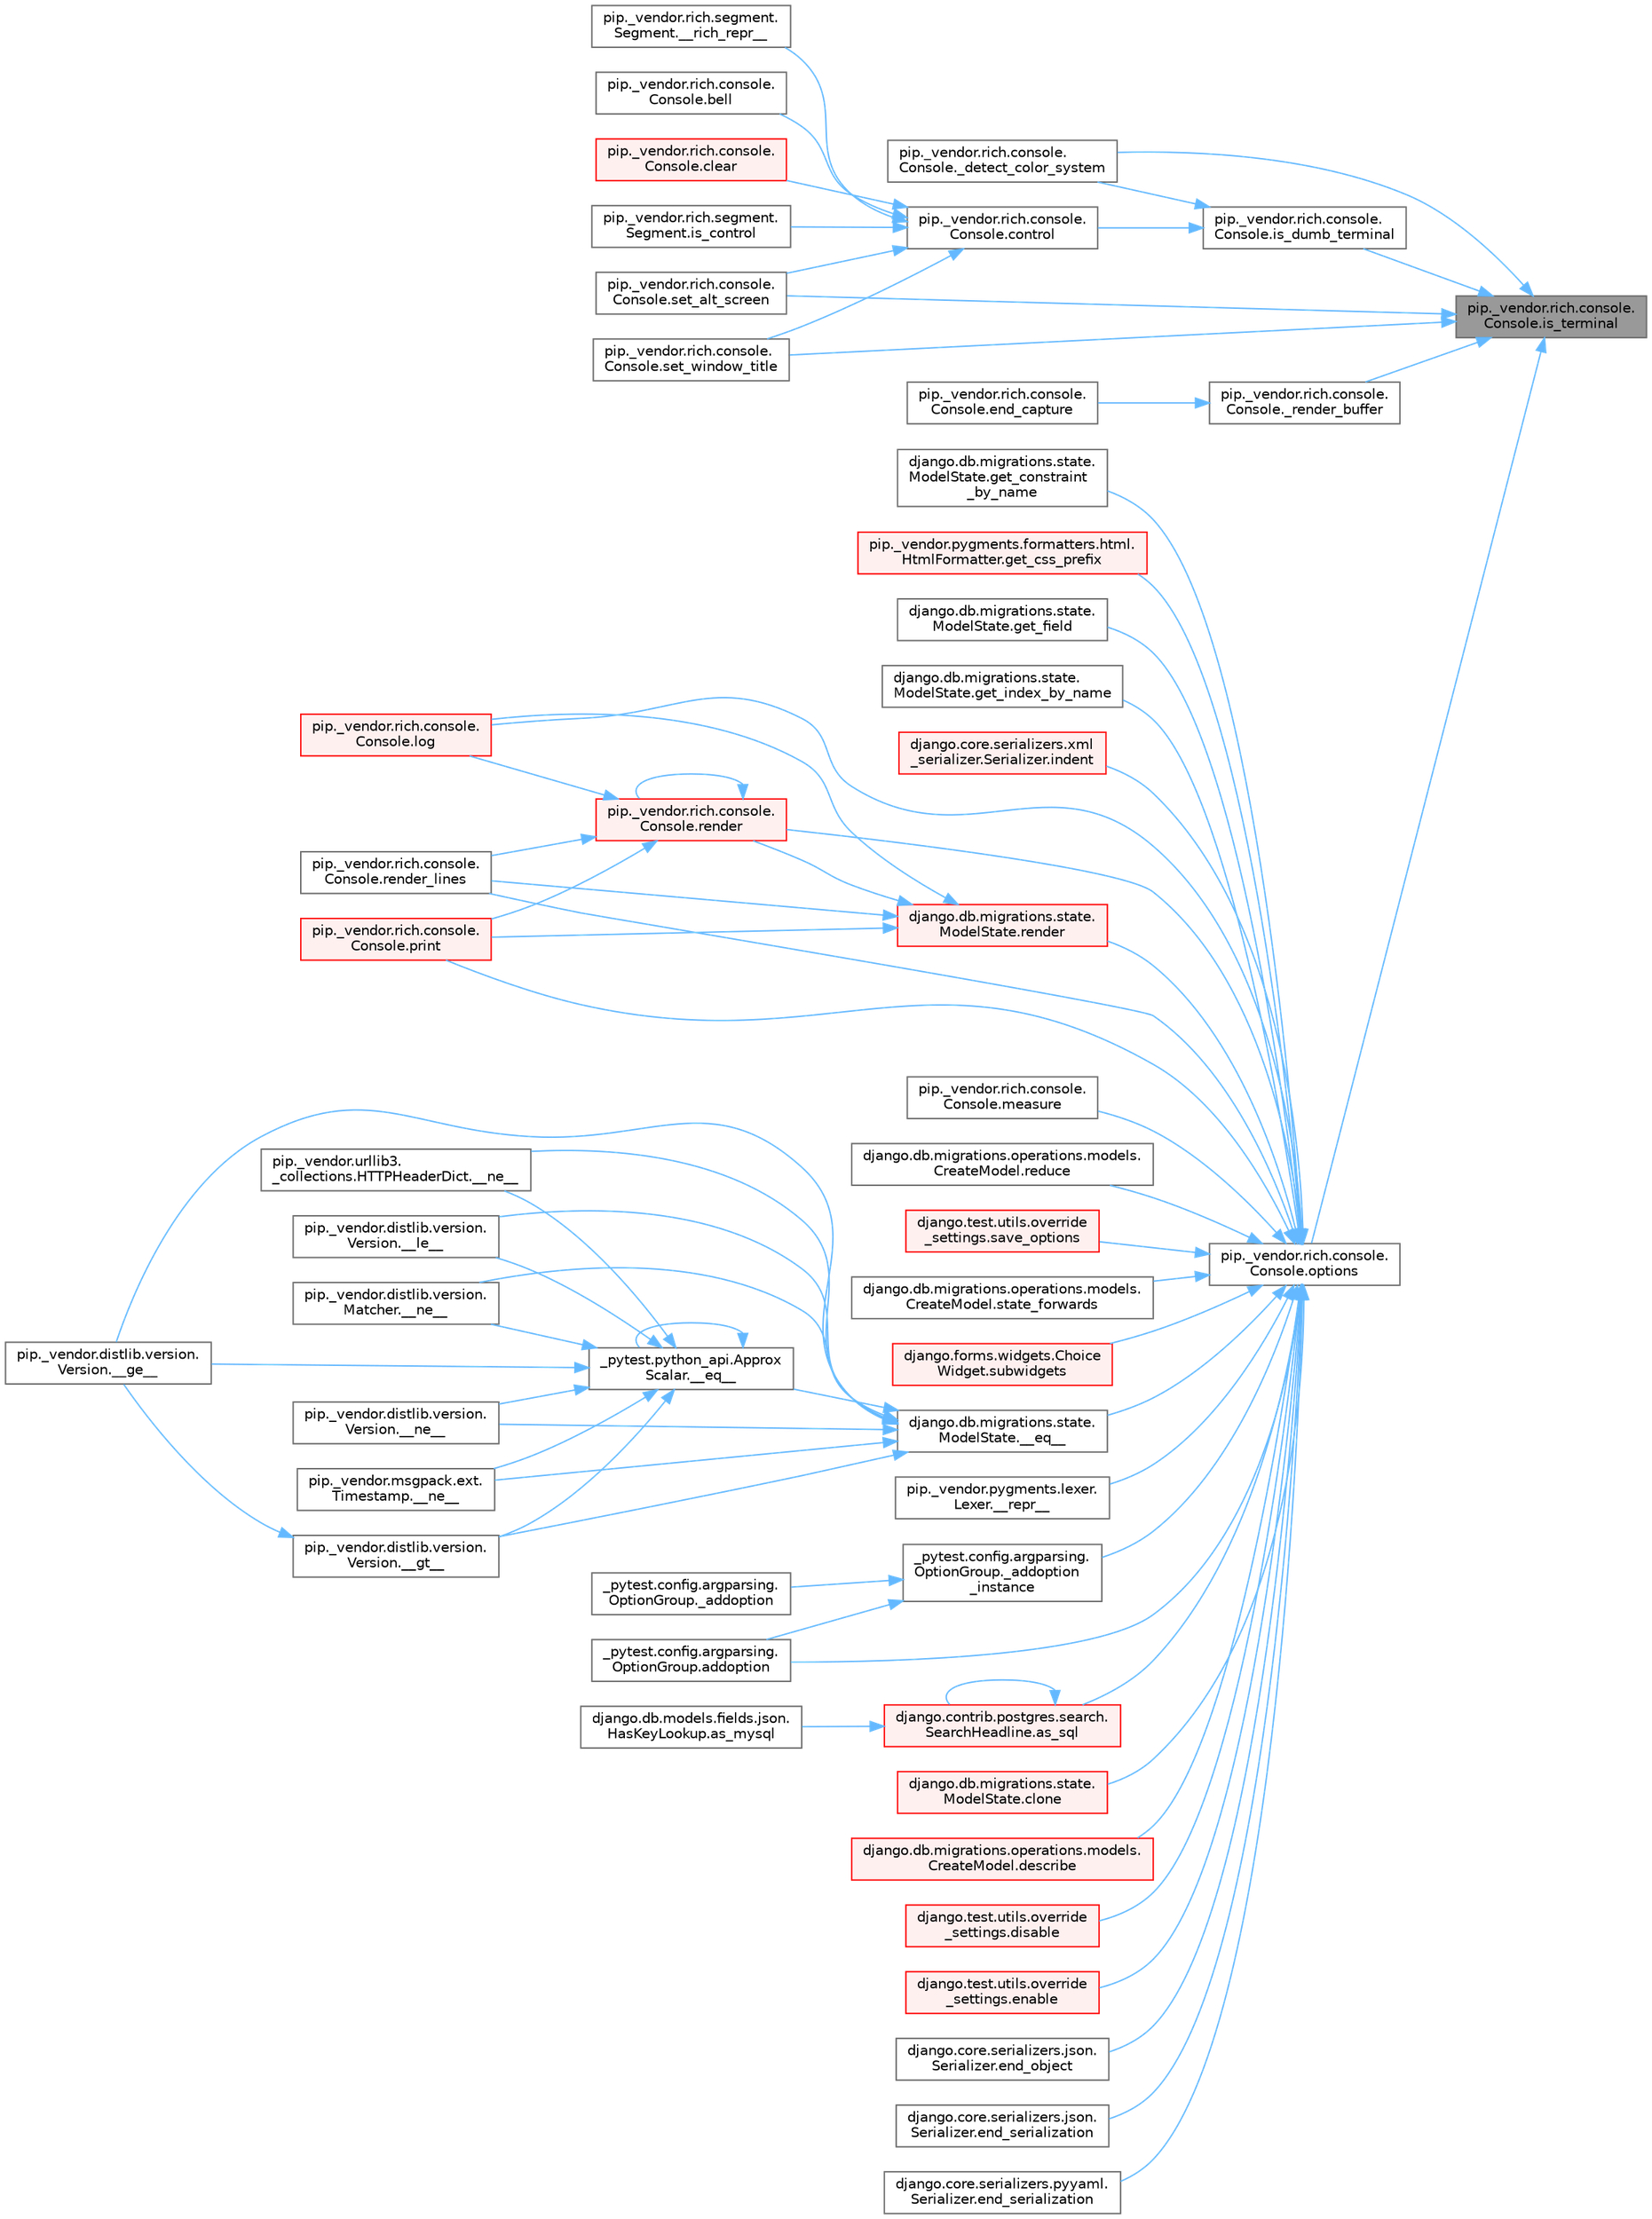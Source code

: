 digraph "pip._vendor.rich.console.Console.is_terminal"
{
 // LATEX_PDF_SIZE
  bgcolor="transparent";
  edge [fontname=Helvetica,fontsize=10,labelfontname=Helvetica,labelfontsize=10];
  node [fontname=Helvetica,fontsize=10,shape=box,height=0.2,width=0.4];
  rankdir="RL";
  Node1 [id="Node000001",label="pip._vendor.rich.console.\lConsole.is_terminal",height=0.2,width=0.4,color="gray40", fillcolor="grey60", style="filled", fontcolor="black",tooltip=" "];
  Node1 -> Node2 [id="edge1_Node000001_Node000002",dir="back",color="steelblue1",style="solid",tooltip=" "];
  Node2 [id="Node000002",label="pip._vendor.rich.console.\lConsole._detect_color_system",height=0.2,width=0.4,color="grey40", fillcolor="white", style="filled",URL="$classpip_1_1__vendor_1_1rich_1_1console_1_1_console.html#a6754bc9279773e1e7da952846d46c700",tooltip=" "];
  Node1 -> Node3 [id="edge2_Node000001_Node000003",dir="back",color="steelblue1",style="solid",tooltip=" "];
  Node3 [id="Node000003",label="pip._vendor.rich.console.\lConsole._render_buffer",height=0.2,width=0.4,color="grey40", fillcolor="white", style="filled",URL="$classpip_1_1__vendor_1_1rich_1_1console_1_1_console.html#a77e752f71e66ab77ff617c0d791b15e4",tooltip=" "];
  Node3 -> Node4 [id="edge3_Node000003_Node000004",dir="back",color="steelblue1",style="solid",tooltip=" "];
  Node4 [id="Node000004",label="pip._vendor.rich.console.\lConsole.end_capture",height=0.2,width=0.4,color="grey40", fillcolor="white", style="filled",URL="$classpip_1_1__vendor_1_1rich_1_1console_1_1_console.html#a99a29007b769351e160fc43ffc868902",tooltip=" "];
  Node1 -> Node5 [id="edge4_Node000001_Node000005",dir="back",color="steelblue1",style="solid",tooltip=" "];
  Node5 [id="Node000005",label="pip._vendor.rich.console.\lConsole.is_dumb_terminal",height=0.2,width=0.4,color="grey40", fillcolor="white", style="filled",URL="$classpip_1_1__vendor_1_1rich_1_1console_1_1_console.html#aee4dd2e4d0b85eb67c99a6eae0cf6b35",tooltip=" "];
  Node5 -> Node2 [id="edge5_Node000005_Node000002",dir="back",color="steelblue1",style="solid",tooltip=" "];
  Node5 -> Node6 [id="edge6_Node000005_Node000006",dir="back",color="steelblue1",style="solid",tooltip=" "];
  Node6 [id="Node000006",label="pip._vendor.rich.console.\lConsole.control",height=0.2,width=0.4,color="grey40", fillcolor="white", style="filled",URL="$classpip_1_1__vendor_1_1rich_1_1console_1_1_console.html#a8ab200feaa21a0a6894c1b84e46ce9bd",tooltip=" "];
  Node6 -> Node7 [id="edge7_Node000006_Node000007",dir="back",color="steelblue1",style="solid",tooltip=" "];
  Node7 [id="Node000007",label="pip._vendor.rich.segment.\lSegment.__rich_repr__",height=0.2,width=0.4,color="grey40", fillcolor="white", style="filled",URL="$classpip_1_1__vendor_1_1rich_1_1segment_1_1_segment.html#a74fd1384097a81b6f59516eaa0aa948e",tooltip=" "];
  Node6 -> Node8 [id="edge8_Node000006_Node000008",dir="back",color="steelblue1",style="solid",tooltip=" "];
  Node8 [id="Node000008",label="pip._vendor.rich.console.\lConsole.bell",height=0.2,width=0.4,color="grey40", fillcolor="white", style="filled",URL="$classpip_1_1__vendor_1_1rich_1_1console_1_1_console.html#a348eb00855bc260c0ae58310833e97d0",tooltip=" "];
  Node6 -> Node9 [id="edge9_Node000006_Node000009",dir="back",color="steelblue1",style="solid",tooltip=" "];
  Node9 [id="Node000009",label="pip._vendor.rich.console.\lConsole.clear",height=0.2,width=0.4,color="red", fillcolor="#FFF0F0", style="filled",URL="$classpip_1_1__vendor_1_1rich_1_1console_1_1_console.html#a070ad8e3a6105d8de88b03a9e1f3a17f",tooltip=" "];
  Node6 -> Node3187 [id="edge10_Node000006_Node003187",dir="back",color="steelblue1",style="solid",tooltip=" "];
  Node3187 [id="Node003187",label="pip._vendor.rich.segment.\lSegment.is_control",height=0.2,width=0.4,color="grey40", fillcolor="white", style="filled",URL="$classpip_1_1__vendor_1_1rich_1_1segment_1_1_segment.html#a3bea4071c47732aa96c78e4eed5fdf52",tooltip=" "];
  Node6 -> Node3188 [id="edge11_Node000006_Node003188",dir="back",color="steelblue1",style="solid",tooltip=" "];
  Node3188 [id="Node003188",label="pip._vendor.rich.console.\lConsole.set_alt_screen",height=0.2,width=0.4,color="grey40", fillcolor="white", style="filled",URL="$classpip_1_1__vendor_1_1rich_1_1console_1_1_console.html#a9cf99545cefcba7f70fa2a6684f59182",tooltip=" "];
  Node6 -> Node3189 [id="edge12_Node000006_Node003189",dir="back",color="steelblue1",style="solid",tooltip=" "];
  Node3189 [id="Node003189",label="pip._vendor.rich.console.\lConsole.set_window_title",height=0.2,width=0.4,color="grey40", fillcolor="white", style="filled",URL="$classpip_1_1__vendor_1_1rich_1_1console_1_1_console.html#ac41b14853db3c79a78e6346200c2a847",tooltip=" "];
  Node1 -> Node1393 [id="edge13_Node000001_Node001393",dir="back",color="steelblue1",style="solid",tooltip=" "];
  Node1393 [id="Node001393",label="pip._vendor.rich.console.\lConsole.options",height=0.2,width=0.4,color="grey40", fillcolor="white", style="filled",URL="$classpip_1_1__vendor_1_1rich_1_1console_1_1_console.html#a41c8efe30ea45a9a4a3f8c34c688fe00",tooltip=" "];
  Node1393 -> Node956 [id="edge14_Node001393_Node000956",dir="back",color="steelblue1",style="solid",tooltip=" "];
  Node956 [id="Node000956",label="django.db.migrations.state.\lModelState.__eq__",height=0.2,width=0.4,color="grey40", fillcolor="white", style="filled",URL="$classdjango_1_1db_1_1migrations_1_1state_1_1_model_state.html#ae338faa36574cfa53f86dac5ac80176d",tooltip=" "];
  Node956 -> Node66 [id="edge15_Node000956_Node000066",dir="back",color="steelblue1",style="solid",tooltip=" "];
  Node66 [id="Node000066",label="_pytest.python_api.Approx\lScalar.__eq__",height=0.2,width=0.4,color="grey40", fillcolor="white", style="filled",URL="$class__pytest_1_1python__api_1_1_approx_scalar.html#af4601ee4ca7409927f88c83ebfc3d923",tooltip=" "];
  Node66 -> Node66 [id="edge16_Node000066_Node000066",dir="back",color="steelblue1",style="solid",tooltip=" "];
  Node66 -> Node67 [id="edge17_Node000066_Node000067",dir="back",color="steelblue1",style="solid",tooltip=" "];
  Node67 [id="Node000067",label="pip._vendor.distlib.version.\lVersion.__ge__",height=0.2,width=0.4,color="grey40", fillcolor="white", style="filled",URL="$classpip_1_1__vendor_1_1distlib_1_1version_1_1_version.html#aa6b7b889cebc687ddb5ed9040d01b1ec",tooltip=" "];
  Node66 -> Node68 [id="edge18_Node000066_Node000068",dir="back",color="steelblue1",style="solid",tooltip=" "];
  Node68 [id="Node000068",label="pip._vendor.distlib.version.\lVersion.__gt__",height=0.2,width=0.4,color="grey40", fillcolor="white", style="filled",URL="$classpip_1_1__vendor_1_1distlib_1_1version_1_1_version.html#a51cf0c8da1bb6829173ff6861b10cb5f",tooltip=" "];
  Node68 -> Node67 [id="edge19_Node000068_Node000067",dir="back",color="steelblue1",style="solid",tooltip=" "];
  Node66 -> Node69 [id="edge20_Node000066_Node000069",dir="back",color="steelblue1",style="solid",tooltip=" "];
  Node69 [id="Node000069",label="pip._vendor.distlib.version.\lVersion.__le__",height=0.2,width=0.4,color="grey40", fillcolor="white", style="filled",URL="$classpip_1_1__vendor_1_1distlib_1_1version_1_1_version.html#ae5e2c5d9b76377e286fcf92a382cbb8b",tooltip=" "];
  Node66 -> Node70 [id="edge21_Node000066_Node000070",dir="back",color="steelblue1",style="solid",tooltip=" "];
  Node70 [id="Node000070",label="pip._vendor.distlib.version.\lMatcher.__ne__",height=0.2,width=0.4,color="grey40", fillcolor="white", style="filled",URL="$classpip_1_1__vendor_1_1distlib_1_1version_1_1_matcher.html#a24f8f8a4686bff3018fee5d22f4e02f1",tooltip=" "];
  Node66 -> Node71 [id="edge22_Node000066_Node000071",dir="back",color="steelblue1",style="solid",tooltip=" "];
  Node71 [id="Node000071",label="pip._vendor.distlib.version.\lVersion.__ne__",height=0.2,width=0.4,color="grey40", fillcolor="white", style="filled",URL="$classpip_1_1__vendor_1_1distlib_1_1version_1_1_version.html#aea3cdf6db007318ab1a2e8d144e2a4a1",tooltip=" "];
  Node66 -> Node72 [id="edge23_Node000066_Node000072",dir="back",color="steelblue1",style="solid",tooltip=" "];
  Node72 [id="Node000072",label="pip._vendor.msgpack.ext.\lTimestamp.__ne__",height=0.2,width=0.4,color="grey40", fillcolor="white", style="filled",URL="$classpip_1_1__vendor_1_1msgpack_1_1ext_1_1_timestamp.html#ac38b8cada8075f7a1133b06bc99b2317",tooltip=" "];
  Node66 -> Node73 [id="edge24_Node000066_Node000073",dir="back",color="steelblue1",style="solid",tooltip=" "];
  Node73 [id="Node000073",label="pip._vendor.urllib3.\l_collections.HTTPHeaderDict.__ne__",height=0.2,width=0.4,color="grey40", fillcolor="white", style="filled",URL="$classpip_1_1__vendor_1_1urllib3_1_1__collections_1_1_h_t_t_p_header_dict.html#aa7766a9499d33160a1258e140e35a806",tooltip=" "];
  Node956 -> Node67 [id="edge25_Node000956_Node000067",dir="back",color="steelblue1",style="solid",tooltip=" "];
  Node956 -> Node68 [id="edge26_Node000956_Node000068",dir="back",color="steelblue1",style="solid",tooltip=" "];
  Node956 -> Node69 [id="edge27_Node000956_Node000069",dir="back",color="steelblue1",style="solid",tooltip=" "];
  Node956 -> Node70 [id="edge28_Node000956_Node000070",dir="back",color="steelblue1",style="solid",tooltip=" "];
  Node956 -> Node71 [id="edge29_Node000956_Node000071",dir="back",color="steelblue1",style="solid",tooltip=" "];
  Node956 -> Node72 [id="edge30_Node000956_Node000072",dir="back",color="steelblue1",style="solid",tooltip=" "];
  Node956 -> Node73 [id="edge31_Node000956_Node000073",dir="back",color="steelblue1",style="solid",tooltip=" "];
  Node1393 -> Node1394 [id="edge32_Node001393_Node001394",dir="back",color="steelblue1",style="solid",tooltip=" "];
  Node1394 [id="Node001394",label="pip._vendor.pygments.lexer.\lLexer.__repr__",height=0.2,width=0.4,color="grey40", fillcolor="white", style="filled",URL="$classpip_1_1__vendor_1_1pygments_1_1lexer_1_1_lexer.html#a01cb8d659bdc8f8b1262ac4f2c227097",tooltip=" "];
  Node1393 -> Node1395 [id="edge33_Node001393_Node001395",dir="back",color="steelblue1",style="solid",tooltip=" "];
  Node1395 [id="Node001395",label="_pytest.config.argparsing.\lOptionGroup._addoption\l_instance",height=0.2,width=0.4,color="grey40", fillcolor="white", style="filled",URL="$class__pytest_1_1config_1_1argparsing_1_1_option_group.html#ad58bb06684870c5483c49b69f6266dbe",tooltip=" "];
  Node1395 -> Node1396 [id="edge34_Node001395_Node001396",dir="back",color="steelblue1",style="solid",tooltip=" "];
  Node1396 [id="Node001396",label="_pytest.config.argparsing.\lOptionGroup._addoption",height=0.2,width=0.4,color="grey40", fillcolor="white", style="filled",URL="$class__pytest_1_1config_1_1argparsing_1_1_option_group.html#aa9188d4ba4d317422eeefc892012a0f3",tooltip=" "];
  Node1395 -> Node1397 [id="edge35_Node001395_Node001397",dir="back",color="steelblue1",style="solid",tooltip=" "];
  Node1397 [id="Node001397",label="_pytest.config.argparsing.\lOptionGroup.addoption",height=0.2,width=0.4,color="grey40", fillcolor="white", style="filled",URL="$class__pytest_1_1config_1_1argparsing_1_1_option_group.html#aa61b6afd73ebaa7cdcdb51e6f671c06c",tooltip=" "];
  Node1393 -> Node1397 [id="edge36_Node001393_Node001397",dir="back",color="steelblue1",style="solid",tooltip=" "];
  Node1393 -> Node1398 [id="edge37_Node001393_Node001398",dir="back",color="steelblue1",style="solid",tooltip=" "];
  Node1398 [id="Node001398",label="django.contrib.postgres.search.\lSearchHeadline.as_sql",height=0.2,width=0.4,color="red", fillcolor="#FFF0F0", style="filled",URL="$classdjango_1_1contrib_1_1postgres_1_1search_1_1_search_headline.html#a1305fdd710fd745a4f7e2793911b1ff0",tooltip=" "];
  Node1398 -> Node356 [id="edge38_Node001398_Node000356",dir="back",color="steelblue1",style="solid",tooltip=" "];
  Node356 [id="Node000356",label="django.db.models.fields.json.\lHasKeyLookup.as_mysql",height=0.2,width=0.4,color="grey40", fillcolor="white", style="filled",URL="$classdjango_1_1db_1_1models_1_1fields_1_1json_1_1_has_key_lookup.html#a10f67427287f2c0ea32513ca6f481e96",tooltip=" "];
  Node1398 -> Node1398 [id="edge39_Node001398_Node001398",dir="back",color="steelblue1",style="solid",tooltip=" "];
  Node1393 -> Node1399 [id="edge40_Node001393_Node001399",dir="back",color="steelblue1",style="solid",tooltip=" "];
  Node1399 [id="Node001399",label="django.db.migrations.state.\lModelState.clone",height=0.2,width=0.4,color="red", fillcolor="#FFF0F0", style="filled",URL="$classdjango_1_1db_1_1migrations_1_1state_1_1_model_state.html#a8c95c79710929be2c1fe723bb3f50d43",tooltip=" "];
  Node1393 -> Node1400 [id="edge41_Node001393_Node001400",dir="back",color="steelblue1",style="solid",tooltip=" "];
  Node1400 [id="Node001400",label="django.db.migrations.operations.models.\lCreateModel.describe",height=0.2,width=0.4,color="red", fillcolor="#FFF0F0", style="filled",URL="$classdjango_1_1db_1_1migrations_1_1operations_1_1models_1_1_create_model.html#ab9b2919d28b5d911b5d76a2161ba4330",tooltip=" "];
  Node1393 -> Node1404 [id="edge42_Node001393_Node001404",dir="back",color="steelblue1",style="solid",tooltip=" "];
  Node1404 [id="Node001404",label="django.test.utils.override\l_settings.disable",height=0.2,width=0.4,color="red", fillcolor="#FFF0F0", style="filled",URL="$classdjango_1_1test_1_1utils_1_1override__settings.html#a3308964de996d3516f1122d5962fe8ba",tooltip=" "];
  Node1393 -> Node1457 [id="edge43_Node001393_Node001457",dir="back",color="steelblue1",style="solid",tooltip=" "];
  Node1457 [id="Node001457",label="django.test.utils.override\l_settings.enable",height=0.2,width=0.4,color="red", fillcolor="#FFF0F0", style="filled",URL="$classdjango_1_1test_1_1utils_1_1override__settings.html#a5b31628f15a2dcfdc871288ea5ad1c75",tooltip=" "];
  Node1393 -> Node1464 [id="edge44_Node001393_Node001464",dir="back",color="steelblue1",style="solid",tooltip=" "];
  Node1464 [id="Node001464",label="django.core.serializers.json.\lSerializer.end_object",height=0.2,width=0.4,color="grey40", fillcolor="white", style="filled",URL="$classdjango_1_1core_1_1serializers_1_1json_1_1_serializer.html#a689c89f92f87dc79a54997b3b3b0d957",tooltip=" "];
  Node1393 -> Node1465 [id="edge45_Node001393_Node001465",dir="back",color="steelblue1",style="solid",tooltip=" "];
  Node1465 [id="Node001465",label="django.core.serializers.json.\lSerializer.end_serialization",height=0.2,width=0.4,color="grey40", fillcolor="white", style="filled",URL="$classdjango_1_1core_1_1serializers_1_1json_1_1_serializer.html#a41a973c15ffce96a44ecbd9c62af19b2",tooltip=" "];
  Node1393 -> Node1466 [id="edge46_Node001393_Node001466",dir="back",color="steelblue1",style="solid",tooltip=" "];
  Node1466 [id="Node001466",label="django.core.serializers.pyyaml.\lSerializer.end_serialization",height=0.2,width=0.4,color="grey40", fillcolor="white", style="filled",URL="$classdjango_1_1core_1_1serializers_1_1pyyaml_1_1_serializer.html#a4ab7406ba6f84f1fc42e26638ee37b03",tooltip=" "];
  Node1393 -> Node1467 [id="edge47_Node001393_Node001467",dir="back",color="steelblue1",style="solid",tooltip=" "];
  Node1467 [id="Node001467",label="django.db.migrations.state.\lModelState.get_constraint\l_by_name",height=0.2,width=0.4,color="grey40", fillcolor="white", style="filled",URL="$classdjango_1_1db_1_1migrations_1_1state_1_1_model_state.html#ac5f8181e9c3b9d67d1b0d7236b37089f",tooltip=" "];
  Node1393 -> Node1468 [id="edge48_Node001393_Node001468",dir="back",color="steelblue1",style="solid",tooltip=" "];
  Node1468 [id="Node001468",label="pip._vendor.pygments.formatters.html.\lHtmlFormatter.get_css_prefix",height=0.2,width=0.4,color="red", fillcolor="#FFF0F0", style="filled",URL="$classpip_1_1__vendor_1_1pygments_1_1formatters_1_1html_1_1_html_formatter.html#a5e14f6ea8cd3ea9d060692b38cddbad2",tooltip=" "];
  Node1393 -> Node1473 [id="edge49_Node001393_Node001473",dir="back",color="steelblue1",style="solid",tooltip=" "];
  Node1473 [id="Node001473",label="django.db.migrations.state.\lModelState.get_field",height=0.2,width=0.4,color="grey40", fillcolor="white", style="filled",URL="$classdjango_1_1db_1_1migrations_1_1state_1_1_model_state.html#af21121f3674d8365918c90e93123a54a",tooltip=" "];
  Node1393 -> Node1474 [id="edge50_Node001393_Node001474",dir="back",color="steelblue1",style="solid",tooltip=" "];
  Node1474 [id="Node001474",label="django.db.migrations.state.\lModelState.get_index_by_name",height=0.2,width=0.4,color="grey40", fillcolor="white", style="filled",URL="$classdjango_1_1db_1_1migrations_1_1state_1_1_model_state.html#a8a821b529760909b0b4e88eb269aba1b",tooltip=" "];
  Node1393 -> Node1475 [id="edge51_Node001393_Node001475",dir="back",color="steelblue1",style="solid",tooltip=" "];
  Node1475 [id="Node001475",label="django.core.serializers.xml\l_serializer.Serializer.indent",height=0.2,width=0.4,color="red", fillcolor="#FFF0F0", style="filled",URL="$classdjango_1_1core_1_1serializers_1_1xml__serializer_1_1_serializer.html#a5b3d624ac0ab14cb4194faca7877101a",tooltip=" "];
  Node1393 -> Node419 [id="edge52_Node001393_Node000419",dir="back",color="steelblue1",style="solid",tooltip=" "];
  Node419 [id="Node000419",label="pip._vendor.rich.console.\lConsole.log",height=0.2,width=0.4,color="red", fillcolor="#FFF0F0", style="filled",URL="$classpip_1_1__vendor_1_1rich_1_1console_1_1_console.html#af9c77e39f9413fc2b134c60cfa23b0f1",tooltip=" "];
  Node1393 -> Node1492 [id="edge53_Node001393_Node001492",dir="back",color="steelblue1",style="solid",tooltip=" "];
  Node1492 [id="Node001492",label="pip._vendor.rich.console.\lConsole.measure",height=0.2,width=0.4,color="grey40", fillcolor="white", style="filled",URL="$classpip_1_1__vendor_1_1rich_1_1console_1_1_console.html#adb8302118790a3e3d4867afa804a79a9",tooltip=" "];
  Node1393 -> Node571 [id="edge54_Node001393_Node000571",dir="back",color="steelblue1",style="solid",tooltip=" "];
  Node571 [id="Node000571",label="pip._vendor.rich.console.\lConsole.print",height=0.2,width=0.4,color="red", fillcolor="#FFF0F0", style="filled",URL="$classpip_1_1__vendor_1_1rich_1_1console_1_1_console.html#af954370cdbb49236b597f2c11064549d",tooltip=" "];
  Node1393 -> Node1493 [id="edge55_Node001393_Node001493",dir="back",color="steelblue1",style="solid",tooltip=" "];
  Node1493 [id="Node001493",label="django.db.migrations.operations.models.\lCreateModel.reduce",height=0.2,width=0.4,color="grey40", fillcolor="white", style="filled",URL="$classdjango_1_1db_1_1migrations_1_1operations_1_1models_1_1_create_model.html#ac51ea915099a1341c10910f46b685309",tooltip=" "];
  Node1393 -> Node1494 [id="edge56_Node001393_Node001494",dir="back",color="steelblue1",style="solid",tooltip=" "];
  Node1494 [id="Node001494",label="django.db.migrations.state.\lModelState.render",height=0.2,width=0.4,color="red", fillcolor="#FFF0F0", style="filled",URL="$classdjango_1_1db_1_1migrations_1_1state_1_1_model_state.html#abcfccbe8ebf6564386ec6908b6bc3178",tooltip=" "];
  Node1494 -> Node419 [id="edge57_Node001494_Node000419",dir="back",color="steelblue1",style="solid",tooltip=" "];
  Node1494 -> Node571 [id="edge58_Node001494_Node000571",dir="back",color="steelblue1",style="solid",tooltip=" "];
  Node1494 -> Node845 [id="edge59_Node001494_Node000845",dir="back",color="steelblue1",style="solid",tooltip=" "];
  Node845 [id="Node000845",label="pip._vendor.rich.console.\lConsole.render",height=0.2,width=0.4,color="red", fillcolor="#FFF0F0", style="filled",URL="$classpip_1_1__vendor_1_1rich_1_1console_1_1_console.html#a9551b8254c573105adde80622393a938",tooltip=" "];
  Node845 -> Node419 [id="edge60_Node000845_Node000419",dir="back",color="steelblue1",style="solid",tooltip=" "];
  Node845 -> Node571 [id="edge61_Node000845_Node000571",dir="back",color="steelblue1",style="solid",tooltip=" "];
  Node845 -> Node845 [id="edge62_Node000845_Node000845",dir="back",color="steelblue1",style="solid",tooltip=" "];
  Node845 -> Node846 [id="edge63_Node000845_Node000846",dir="back",color="steelblue1",style="solid",tooltip=" "];
  Node846 [id="Node000846",label="pip._vendor.rich.console.\lConsole.render_lines",height=0.2,width=0.4,color="grey40", fillcolor="white", style="filled",URL="$classpip_1_1__vendor_1_1rich_1_1console_1_1_console.html#a5818808a49db20c5bee6986425f96f14",tooltip=" "];
  Node1494 -> Node846 [id="edge64_Node001494_Node000846",dir="back",color="steelblue1",style="solid",tooltip=" "];
  Node1393 -> Node845 [id="edge65_Node001393_Node000845",dir="back",color="steelblue1",style="solid",tooltip=" "];
  Node1393 -> Node846 [id="edge66_Node001393_Node000846",dir="back",color="steelblue1",style="solid",tooltip=" "];
  Node1393 -> Node1495 [id="edge67_Node001393_Node001495",dir="back",color="steelblue1",style="solid",tooltip=" "];
  Node1495 [id="Node001495",label="django.test.utils.override\l_settings.save_options",height=0.2,width=0.4,color="red", fillcolor="#FFF0F0", style="filled",URL="$classdjango_1_1test_1_1utils_1_1override__settings.html#a75ff7908daa46efa7d1b2e3180433c77",tooltip=" "];
  Node1393 -> Node1497 [id="edge68_Node001393_Node001497",dir="back",color="steelblue1",style="solid",tooltip=" "];
  Node1497 [id="Node001497",label="django.db.migrations.operations.models.\lCreateModel.state_forwards",height=0.2,width=0.4,color="grey40", fillcolor="white", style="filled",URL="$classdjango_1_1db_1_1migrations_1_1operations_1_1models_1_1_create_model.html#a3d014a7e28652503662755e558b66ba9",tooltip=" "];
  Node1393 -> Node1498 [id="edge69_Node001393_Node001498",dir="back",color="steelblue1",style="solid",tooltip=" "];
  Node1498 [id="Node001498",label="django.forms.widgets.Choice\lWidget.subwidgets",height=0.2,width=0.4,color="red", fillcolor="#FFF0F0", style="filled",URL="$classdjango_1_1forms_1_1widgets_1_1_choice_widget.html#aab03e5a77535b14da96a4dbd7ca057e4",tooltip=" "];
  Node1 -> Node3188 [id="edge70_Node000001_Node003188",dir="back",color="steelblue1",style="solid",tooltip=" "];
  Node1 -> Node3189 [id="edge71_Node000001_Node003189",dir="back",color="steelblue1",style="solid",tooltip=" "];
}
